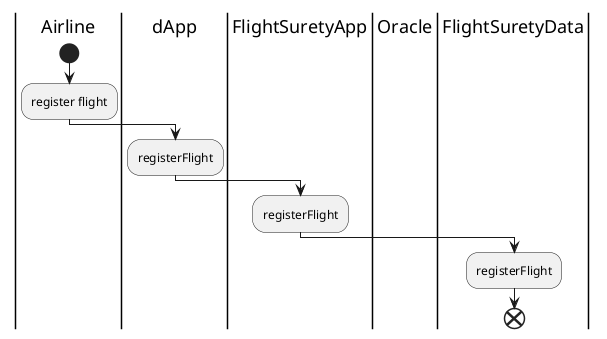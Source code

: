 @startuml
|Airline|
start
:register flight;
|dApp|
:registerFlight;
|FlightSuretyApp|
:registerFlight;
|Oracle|
|FlightSuretyData|
:registerFlight;
end
@enduml